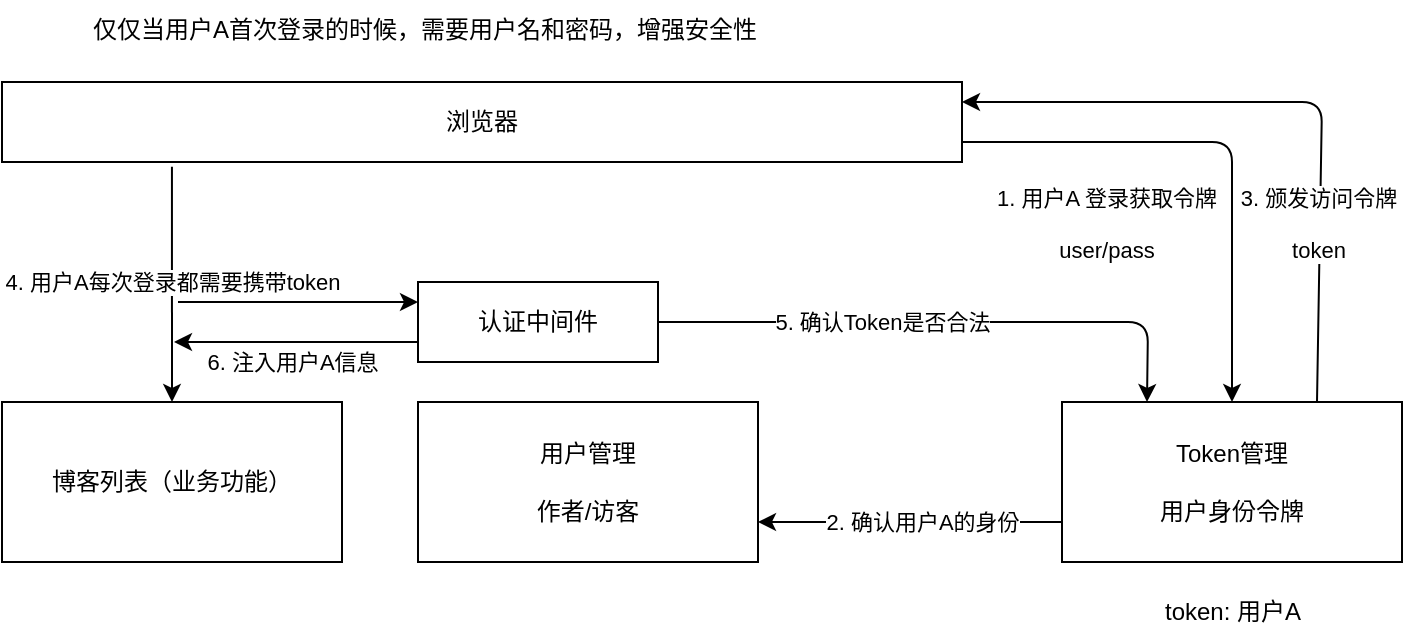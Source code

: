 <mxfile>
    <diagram id="hkdaoH9SaDL6nner_1pu" name="Page-1">
        <mxGraphModel dx="744" dy="571" grid="1" gridSize="10" guides="0" tooltips="1" connect="1" arrows="1" fold="1" page="1" pageScale="1" pageWidth="1169" pageHeight="827" background="none" math="0" shadow="0">
            <root>
                <mxCell id="0"/>
                <mxCell id="1" parent="0"/>
                <mxCell id="2" value="博客列表（业务功能）" style="rounded=0;whiteSpace=wrap;html=1;" parent="1" vertex="1">
                    <mxGeometry x="72" y="230" width="170" height="80" as="geometry"/>
                </mxCell>
                <mxCell id="4" value="用户管理&lt;br&gt;&lt;br&gt;作者/访客" style="rounded=0;whiteSpace=wrap;html=1;" parent="1" vertex="1">
                    <mxGeometry x="280" y="230" width="170" height="80" as="geometry"/>
                </mxCell>
                <mxCell id="20" style="edgeStyle=none;html=1;exitX=1;exitY=0.75;exitDx=0;exitDy=0;entryX=0.5;entryY=0;entryDx=0;entryDy=0;" parent="1" source="6" target="18" edge="1">
                    <mxGeometry relative="1" as="geometry">
                        <Array as="points">
                            <mxPoint x="687" y="100"/>
                        </Array>
                    </mxGeometry>
                </mxCell>
                <mxCell id="21" value="1. 用户A 登录获取令牌&lt;br&gt;&lt;br&gt;user/pass" style="edgeLabel;html=1;align=center;verticalAlign=middle;resizable=0;points=[];" parent="20" vertex="1" connectable="0">
                    <mxGeometry x="0.12" y="-1" relative="1" as="geometry">
                        <mxPoint x="-62" y="27" as="offset"/>
                    </mxGeometry>
                </mxCell>
                <mxCell id="6" value="浏览器" style="rounded=0;whiteSpace=wrap;html=1;" parent="1" vertex="1">
                    <mxGeometry x="72" y="70" width="480" height="40" as="geometry"/>
                </mxCell>
                <mxCell id="9" value="" style="endArrow=classic;html=1;entryX=0.5;entryY=0;entryDx=0;entryDy=0;exitX=0.177;exitY=1.06;exitDx=0;exitDy=0;exitPerimeter=0;" parent="1" source="6" target="2" edge="1">
                    <mxGeometry width="50" height="50" relative="1" as="geometry">
                        <mxPoint x="212" y="190" as="sourcePoint"/>
                        <mxPoint x="262" y="140" as="targetPoint"/>
                    </mxGeometry>
                </mxCell>
                <mxCell id="11" value="4. 用户A每次登录都需要携带token" style="edgeLabel;html=1;align=center;verticalAlign=middle;resizable=0;points=[];" parent="9" vertex="1" connectable="0">
                    <mxGeometry x="-0.379" relative="1" as="geometry">
                        <mxPoint y="21" as="offset"/>
                    </mxGeometry>
                </mxCell>
                <mxCell id="12" value="认证中间件" style="rounded=0;whiteSpace=wrap;html=1;" parent="1" vertex="1">
                    <mxGeometry x="280" y="170" width="120" height="40" as="geometry"/>
                </mxCell>
                <mxCell id="13" value="" style="endArrow=classic;html=1;entryX=0.25;entryY=0;entryDx=0;entryDy=0;exitX=1;exitY=0.5;exitDx=0;exitDy=0;" parent="1" source="12" target="18" edge="1">
                    <mxGeometry width="50" height="50" relative="1" as="geometry">
                        <mxPoint x="290" y="280" as="sourcePoint"/>
                        <mxPoint x="340" y="230" as="targetPoint"/>
                        <Array as="points">
                            <mxPoint x="645" y="190"/>
                        </Array>
                    </mxGeometry>
                </mxCell>
                <mxCell id="25" value="5. 确认Token是否合法" style="edgeLabel;html=1;align=center;verticalAlign=middle;resizable=0;points=[];" parent="13" vertex="1" connectable="0">
                    <mxGeometry x="-0.489" relative="1" as="geometry">
                        <mxPoint x="39" as="offset"/>
                    </mxGeometry>
                </mxCell>
                <mxCell id="14" value="" style="endArrow=classic;html=1;entryX=0;entryY=0.25;entryDx=0;entryDy=0;" parent="1" target="12" edge="1">
                    <mxGeometry width="50" height="50" relative="1" as="geometry">
                        <mxPoint x="160" y="180" as="sourcePoint"/>
                        <mxPoint x="340" y="230" as="targetPoint"/>
                    </mxGeometry>
                </mxCell>
                <mxCell id="15" value="" style="endArrow=classic;html=1;exitX=0;exitY=0.75;exitDx=0;exitDy=0;" parent="1" source="12" edge="1">
                    <mxGeometry width="50" height="50" relative="1" as="geometry">
                        <mxPoint x="258" y="200" as="sourcePoint"/>
                        <mxPoint x="158" y="200" as="targetPoint"/>
                    </mxGeometry>
                </mxCell>
                <mxCell id="17" value="6. 注入用户A信息" style="edgeLabel;html=1;align=center;verticalAlign=middle;resizable=0;points=[];" parent="15" vertex="1" connectable="0">
                    <mxGeometry x="0.284" y="1" relative="1" as="geometry">
                        <mxPoint x="15" y="9" as="offset"/>
                    </mxGeometry>
                </mxCell>
                <mxCell id="23" style="edgeStyle=none;html=1;exitX=0.75;exitY=0;exitDx=0;exitDy=0;entryX=1;entryY=0.25;entryDx=0;entryDy=0;" parent="1" source="18" target="6" edge="1">
                    <mxGeometry relative="1" as="geometry">
                        <Array as="points">
                            <mxPoint x="732" y="80"/>
                        </Array>
                    </mxGeometry>
                </mxCell>
                <mxCell id="24" value="3. 颁发访问令牌&lt;br&gt;&lt;br&gt;token" style="edgeLabel;html=1;align=center;verticalAlign=middle;resizable=0;points=[];" parent="23" vertex="1" connectable="0">
                    <mxGeometry x="-0.487" relative="1" as="geometry">
                        <mxPoint x="-1" y="-5" as="offset"/>
                    </mxGeometry>
                </mxCell>
                <mxCell id="18" value="Token管理&lt;br&gt;&lt;br&gt;用户身份令牌" style="rounded=0;whiteSpace=wrap;html=1;" parent="1" vertex="1">
                    <mxGeometry x="602" y="230" width="170" height="80" as="geometry"/>
                </mxCell>
                <mxCell id="26" value="" style="endArrow=classic;html=1;entryX=1;entryY=0.75;entryDx=0;entryDy=0;exitX=0;exitY=0.75;exitDx=0;exitDy=0;" parent="1" source="18" target="4" edge="1">
                    <mxGeometry width="50" height="50" relative="1" as="geometry">
                        <mxPoint x="382" y="360" as="sourcePoint"/>
                        <mxPoint x="432" y="310" as="targetPoint"/>
                    </mxGeometry>
                </mxCell>
                <mxCell id="27" value="2. 确认用户A的身份" style="edgeLabel;html=1;align=center;verticalAlign=middle;resizable=0;points=[];" parent="26" vertex="1" connectable="0">
                    <mxGeometry x="0.303" relative="1" as="geometry">
                        <mxPoint x="29" as="offset"/>
                    </mxGeometry>
                </mxCell>
                <mxCell id="28" value="token: 用户A" style="text;html=1;align=center;verticalAlign=middle;resizable=0;points=[];autosize=1;strokeColor=none;fillColor=none;" parent="1" vertex="1">
                    <mxGeometry x="642" y="320" width="90" height="30" as="geometry"/>
                </mxCell>
                <mxCell id="29" value="仅仅当用户A首次登录的时候，需要用户名和密码，增强安全性" style="text;html=1;align=center;verticalAlign=middle;resizable=0;points=[];autosize=1;strokeColor=none;fillColor=none;" parent="1" vertex="1">
                    <mxGeometry x="103" y="29" width="360" height="30" as="geometry"/>
                </mxCell>
            </root>
        </mxGraphModel>
    </diagram>
</mxfile>